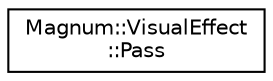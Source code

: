 digraph "圖形化之類別階層"
{
  edge [fontname="Helvetica",fontsize="10",labelfontname="Helvetica",labelfontsize="10"];
  node [fontname="Helvetica",fontsize="10",shape=record];
  rankdir="LR";
  Node1 [label="Magnum::VisualEffect\l::Pass",height=0.2,width=0.4,color="black", fillcolor="white", style="filled",URL="$class_magnum_1_1_visual_effect_1_1_pass.html"];
}
